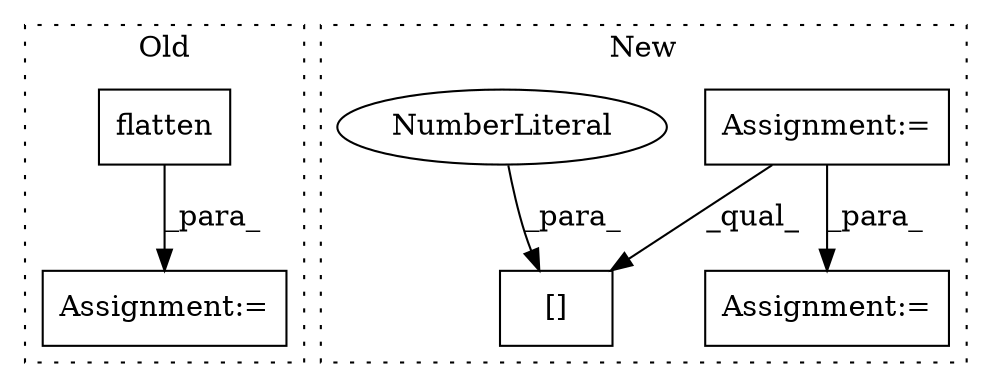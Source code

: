 digraph G {
subgraph cluster0 {
1 [label="flatten" a="32" s="8286" l="9" shape="box"];
3 [label="Assignment:=" a="7" s="8244" l="1" shape="box"];
label = "Old";
style="dotted";
}
subgraph cluster1 {
2 [label="[]" a="2" s="8507,8513" l="5,1" shape="box"];
4 [label="Assignment:=" a="7" s="8579" l="54" shape="box"];
5 [label="Assignment:=" a="7" s="8468" l="14" shape="box"];
6 [label="NumberLiteral" a="34" s="8512" l="1" shape="ellipse"];
label = "New";
style="dotted";
}
1 -> 3 [label="_para_"];
4 -> 2 [label="_qual_"];
4 -> 5 [label="_para_"];
6 -> 2 [label="_para_"];
}